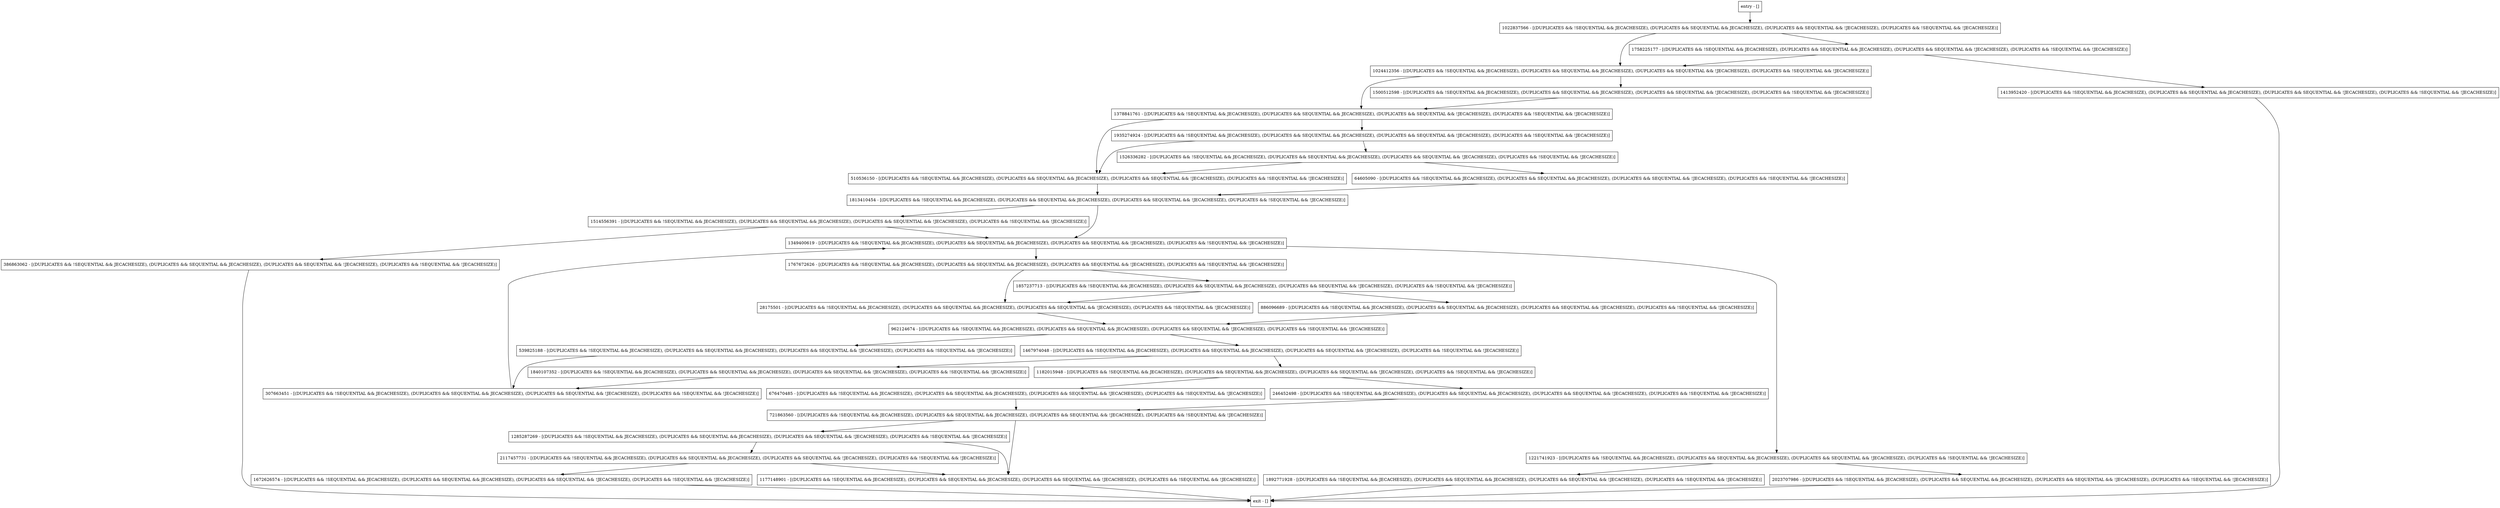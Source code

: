 digraph findEntry {
node [shape=record];
510536150 [label="510536150 - [(DUPLICATES && !SEQUENTIAL && JECACHESIZE), (DUPLICATES && SEQUENTIAL && JECACHESIZE), (DUPLICATES && SEQUENTIAL && !JECACHESIZE), (DUPLICATES && !SEQUENTIAL && !JECACHESIZE)]"];
539825188 [label="539825188 - [(DUPLICATES && !SEQUENTIAL && JECACHESIZE), (DUPLICATES && SEQUENTIAL && JECACHESIZE), (DUPLICATES && SEQUENTIAL && !JECACHESIZE), (DUPLICATES && !SEQUENTIAL && !JECACHESIZE)]"];
1526336282 [label="1526336282 - [(DUPLICATES && !SEQUENTIAL && JECACHESIZE), (DUPLICATES && SEQUENTIAL && JECACHESIZE), (DUPLICATES && SEQUENTIAL && !JECACHESIZE), (DUPLICATES && !SEQUENTIAL && !JECACHESIZE)]"];
64605090 [label="64605090 - [(DUPLICATES && !SEQUENTIAL && JECACHESIZE), (DUPLICATES && SEQUENTIAL && JECACHESIZE), (DUPLICATES && SEQUENTIAL && !JECACHESIZE), (DUPLICATES && !SEQUENTIAL && !JECACHESIZE)]"];
1767672626 [label="1767672626 - [(DUPLICATES && !SEQUENTIAL && JECACHESIZE), (DUPLICATES && SEQUENTIAL && JECACHESIZE), (DUPLICATES && SEQUENTIAL && !JECACHESIZE), (DUPLICATES && !SEQUENTIAL && !JECACHESIZE)]"];
1467974048 [label="1467974048 - [(DUPLICATES && !SEQUENTIAL && JECACHESIZE), (DUPLICATES && SEQUENTIAL && JECACHESIZE), (DUPLICATES && SEQUENTIAL && !JECACHESIZE), (DUPLICATES && !SEQUENTIAL && !JECACHESIZE)]"];
1672626574 [label="1672626574 - [(DUPLICATES && !SEQUENTIAL && JECACHESIZE), (DUPLICATES && SEQUENTIAL && JECACHESIZE), (DUPLICATES && SEQUENTIAL && !JECACHESIZE), (DUPLICATES && !SEQUENTIAL && !JECACHESIZE)]"];
1378841761 [label="1378841761 - [(DUPLICATES && !SEQUENTIAL && JECACHESIZE), (DUPLICATES && SEQUENTIAL && JECACHESIZE), (DUPLICATES && SEQUENTIAL && !JECACHESIZE), (DUPLICATES && !SEQUENTIAL && !JECACHESIZE)]"];
1413952420 [label="1413952420 - [(DUPLICATES && !SEQUENTIAL && JECACHESIZE), (DUPLICATES && SEQUENTIAL && JECACHESIZE), (DUPLICATES && SEQUENTIAL && !JECACHESIZE), (DUPLICATES && !SEQUENTIAL && !JECACHESIZE)]"];
1892771928 [label="1892771928 - [(DUPLICATES && !SEQUENTIAL && JECACHESIZE), (DUPLICATES && SEQUENTIAL && JECACHESIZE), (DUPLICATES && SEQUENTIAL && !JECACHESIZE), (DUPLICATES && !SEQUENTIAL && !JECACHESIZE)]"];
1935274924 [label="1935274924 - [(DUPLICATES && !SEQUENTIAL && JECACHESIZE), (DUPLICATES && SEQUENTIAL && JECACHESIZE), (DUPLICATES && SEQUENTIAL && !JECACHESIZE), (DUPLICATES && !SEQUENTIAL && !JECACHESIZE)]"];
1182015948 [label="1182015948 - [(DUPLICATES && !SEQUENTIAL && JECACHESIZE), (DUPLICATES && SEQUENTIAL && JECACHESIZE), (DUPLICATES && SEQUENTIAL && !JECACHESIZE), (DUPLICATES && !SEQUENTIAL && !JECACHESIZE)]"];
28175501 [label="28175501 - [(DUPLICATES && !SEQUENTIAL && JECACHESIZE), (DUPLICATES && SEQUENTIAL && JECACHESIZE), (DUPLICATES && SEQUENTIAL && !JECACHESIZE), (DUPLICATES && !SEQUENTIAL && !JECACHESIZE)]"];
1857237713 [label="1857237713 - [(DUPLICATES && !SEQUENTIAL && JECACHESIZE), (DUPLICATES && SEQUENTIAL && JECACHESIZE), (DUPLICATES && SEQUENTIAL && !JECACHESIZE), (DUPLICATES && !SEQUENTIAL && !JECACHESIZE)]"];
1285287269 [label="1285287269 - [(DUPLICATES && !SEQUENTIAL && JECACHESIZE), (DUPLICATES && SEQUENTIAL && JECACHESIZE), (DUPLICATES && SEQUENTIAL && !JECACHESIZE), (DUPLICATES && !SEQUENTIAL && !JECACHESIZE)]"];
386863062 [label="386863062 - [(DUPLICATES && !SEQUENTIAL && JECACHESIZE), (DUPLICATES && SEQUENTIAL && JECACHESIZE), (DUPLICATES && SEQUENTIAL && !JECACHESIZE), (DUPLICATES && !SEQUENTIAL && !JECACHESIZE)]"];
962124674 [label="962124674 - [(DUPLICATES && !SEQUENTIAL && JECACHESIZE), (DUPLICATES && SEQUENTIAL && JECACHESIZE), (DUPLICATES && SEQUENTIAL && !JECACHESIZE), (DUPLICATES && !SEQUENTIAL && !JECACHESIZE)]"];
1221741923 [label="1221741923 - [(DUPLICATES && !SEQUENTIAL && JECACHESIZE), (DUPLICATES && SEQUENTIAL && JECACHESIZE), (DUPLICATES && SEQUENTIAL && !JECACHESIZE), (DUPLICATES && !SEQUENTIAL && !JECACHESIZE)]"];
676470485 [label="676470485 - [(DUPLICATES && !SEQUENTIAL && JECACHESIZE), (DUPLICATES && SEQUENTIAL && JECACHESIZE), (DUPLICATES && SEQUENTIAL && !JECACHESIZE), (DUPLICATES && !SEQUENTIAL && !JECACHESIZE)]"];
2117457731 [label="2117457731 - [(DUPLICATES && !SEQUENTIAL && JECACHESIZE), (DUPLICATES && SEQUENTIAL && JECACHESIZE), (DUPLICATES && SEQUENTIAL && !JECACHESIZE), (DUPLICATES && !SEQUENTIAL && !JECACHESIZE)]"];
2023707986 [label="2023707986 - [(DUPLICATES && !SEQUENTIAL && JECACHESIZE), (DUPLICATES && SEQUENTIAL && JECACHESIZE), (DUPLICATES && SEQUENTIAL && !JECACHESIZE), (DUPLICATES && !SEQUENTIAL && !JECACHESIZE)]"];
1024412356 [label="1024412356 - [(DUPLICATES && !SEQUENTIAL && JECACHESIZE), (DUPLICATES && SEQUENTIAL && JECACHESIZE), (DUPLICATES && SEQUENTIAL && !JECACHESIZE), (DUPLICATES && !SEQUENTIAL && !JECACHESIZE)]"];
1813410454 [label="1813410454 - [(DUPLICATES && !SEQUENTIAL && JECACHESIZE), (DUPLICATES && SEQUENTIAL && JECACHESIZE), (DUPLICATES && SEQUENTIAL && !JECACHESIZE), (DUPLICATES && !SEQUENTIAL && !JECACHESIZE)]"];
1758225177 [label="1758225177 - [(DUPLICATES && !SEQUENTIAL && JECACHESIZE), (DUPLICATES && SEQUENTIAL && JECACHESIZE), (DUPLICATES && SEQUENTIAL && !JECACHESIZE), (DUPLICATES && !SEQUENTIAL && !JECACHESIZE)]"];
886096689 [label="886096689 - [(DUPLICATES && !SEQUENTIAL && JECACHESIZE), (DUPLICATES && SEQUENTIAL && JECACHESIZE), (DUPLICATES && SEQUENTIAL && !JECACHESIZE), (DUPLICATES && !SEQUENTIAL && !JECACHESIZE)]"];
1514556391 [label="1514556391 - [(DUPLICATES && !SEQUENTIAL && JECACHESIZE), (DUPLICATES && SEQUENTIAL && JECACHESIZE), (DUPLICATES && SEQUENTIAL && !JECACHESIZE), (DUPLICATES && !SEQUENTIAL && !JECACHESIZE)]"];
307663451 [label="307663451 - [(DUPLICATES && !SEQUENTIAL && JECACHESIZE), (DUPLICATES && SEQUENTIAL && JECACHESIZE), (DUPLICATES && SEQUENTIAL && !JECACHESIZE), (DUPLICATES && !SEQUENTIAL && !JECACHESIZE)]"];
721863560 [label="721863560 - [(DUPLICATES && !SEQUENTIAL && JECACHESIZE), (DUPLICATES && SEQUENTIAL && JECACHESIZE), (DUPLICATES && SEQUENTIAL && !JECACHESIZE), (DUPLICATES && !SEQUENTIAL && !JECACHESIZE)]"];
entry [label="entry - []"];
exit [label="exit - []"];
1840107352 [label="1840107352 - [(DUPLICATES && !SEQUENTIAL && JECACHESIZE), (DUPLICATES && SEQUENTIAL && JECACHESIZE), (DUPLICATES && SEQUENTIAL && !JECACHESIZE), (DUPLICATES && !SEQUENTIAL && !JECACHESIZE)]"];
1022837566 [label="1022837566 - [(DUPLICATES && !SEQUENTIAL && JECACHESIZE), (DUPLICATES && SEQUENTIAL && JECACHESIZE), (DUPLICATES && SEQUENTIAL && !JECACHESIZE), (DUPLICATES && !SEQUENTIAL && !JECACHESIZE)]"];
1177148901 [label="1177148901 - [(DUPLICATES && !SEQUENTIAL && JECACHESIZE), (DUPLICATES && SEQUENTIAL && JECACHESIZE), (DUPLICATES && SEQUENTIAL && !JECACHESIZE), (DUPLICATES && !SEQUENTIAL && !JECACHESIZE)]"];
1349400619 [label="1349400619 - [(DUPLICATES && !SEQUENTIAL && JECACHESIZE), (DUPLICATES && SEQUENTIAL && JECACHESIZE), (DUPLICATES && SEQUENTIAL && !JECACHESIZE), (DUPLICATES && !SEQUENTIAL && !JECACHESIZE)]"];
1500512598 [label="1500512598 - [(DUPLICATES && !SEQUENTIAL && JECACHESIZE), (DUPLICATES && SEQUENTIAL && JECACHESIZE), (DUPLICATES && SEQUENTIAL && !JECACHESIZE), (DUPLICATES && !SEQUENTIAL && !JECACHESIZE)]"];
246452498 [label="246452498 - [(DUPLICATES && !SEQUENTIAL && JECACHESIZE), (DUPLICATES && SEQUENTIAL && JECACHESIZE), (DUPLICATES && SEQUENTIAL && !JECACHESIZE), (DUPLICATES && !SEQUENTIAL && !JECACHESIZE)]"];
entry;
exit;
510536150 -> 1813410454;
539825188 -> 307663451;
1526336282 -> 510536150;
1526336282 -> 64605090;
64605090 -> 1813410454;
1767672626 -> 28175501;
1767672626 -> 1857237713;
1467974048 -> 1840107352;
1467974048 -> 1182015948;
1672626574 -> exit;
1378841761 -> 510536150;
1378841761 -> 1935274924;
1413952420 -> exit;
1892771928 -> exit;
1935274924 -> 510536150;
1935274924 -> 1526336282;
1182015948 -> 676470485;
1182015948 -> 246452498;
28175501 -> 962124674;
1857237713 -> 28175501;
1857237713 -> 886096689;
1285287269 -> 1177148901;
1285287269 -> 2117457731;
386863062 -> exit;
962124674 -> 539825188;
962124674 -> 1467974048;
1221741923 -> 1892771928;
1221741923 -> 2023707986;
676470485 -> 721863560;
2117457731 -> 1177148901;
2117457731 -> 1672626574;
2023707986 -> exit;
1024412356 -> 1378841761;
1024412356 -> 1500512598;
1813410454 -> 1514556391;
1813410454 -> 1349400619;
1758225177 -> 1413952420;
1758225177 -> 1024412356;
886096689 -> 962124674;
1514556391 -> 1349400619;
1514556391 -> 386863062;
307663451 -> 1349400619;
721863560 -> 1177148901;
721863560 -> 1285287269;
entry -> 1022837566;
1840107352 -> 307663451;
1022837566 -> 1024412356;
1022837566 -> 1758225177;
1177148901 -> exit;
1349400619 -> 1221741923;
1349400619 -> 1767672626;
1500512598 -> 1378841761;
246452498 -> 721863560;
}
